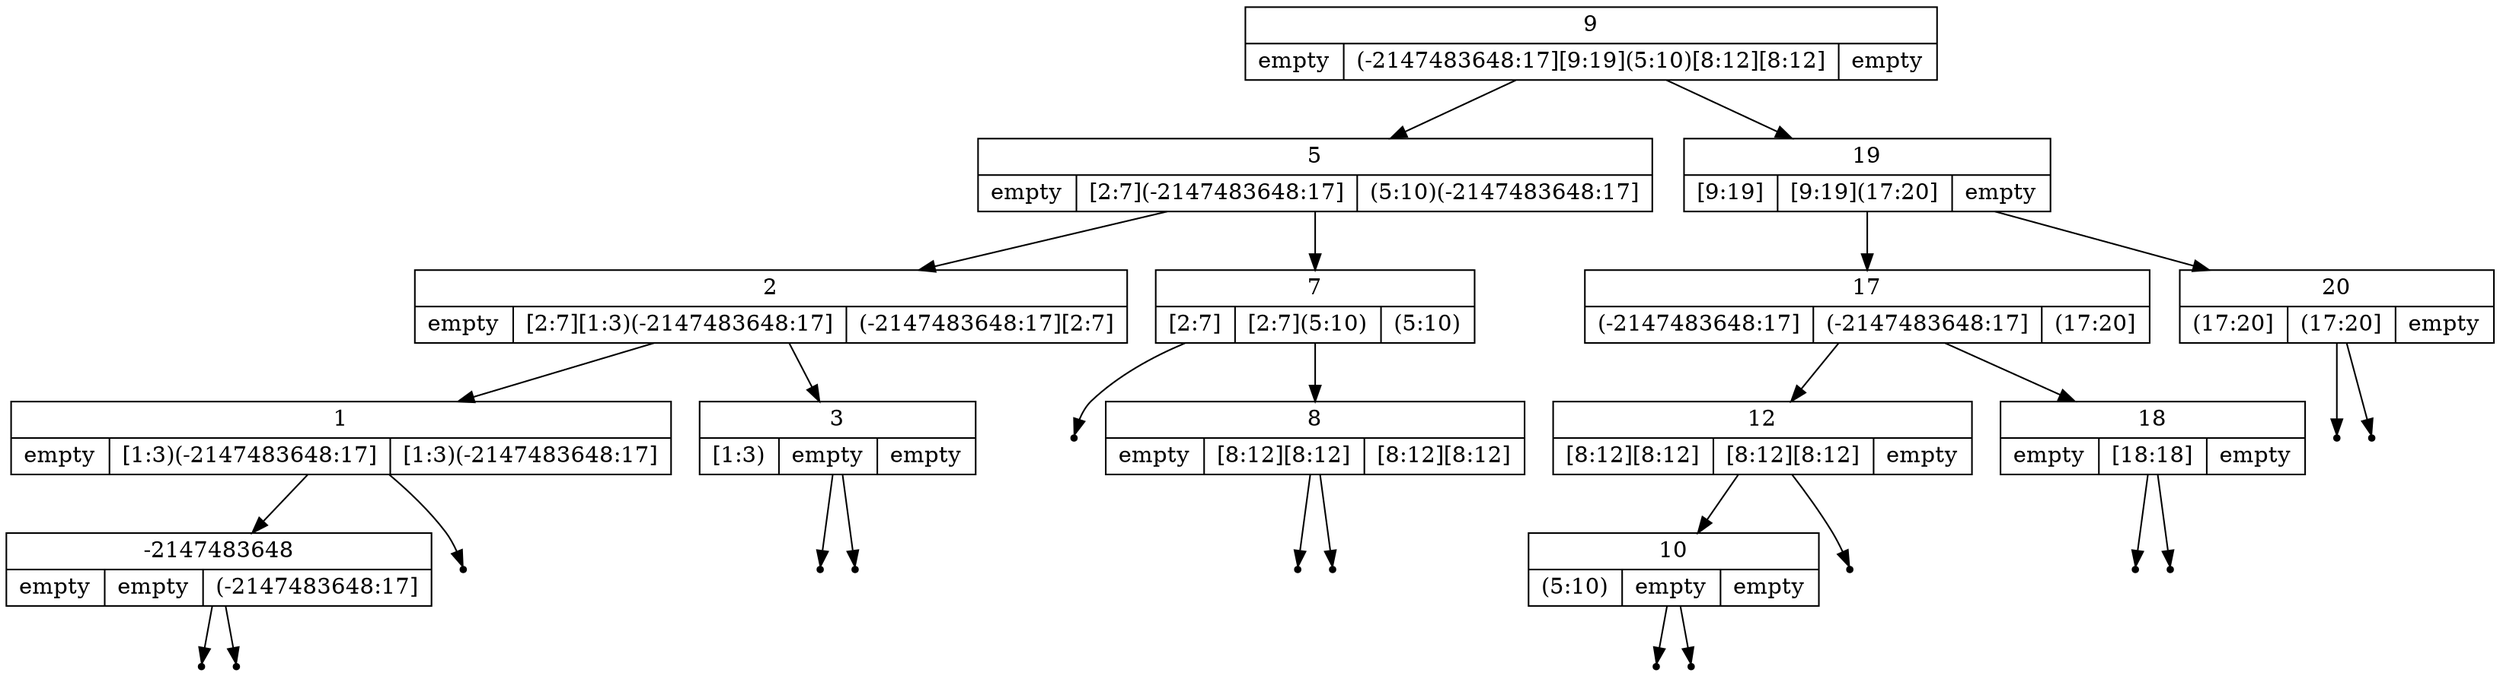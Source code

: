 digraph IntervalBinarySearchTree {
	node [shape=record];
	struct0 [label="{<key> 9|{empty|(-2147483648:17]
[9:19]
(5:10)
[8:12]
[8:12]|empty}}"];
	struct1 [label="{<key> 5|{empty|[2:7]
(-2147483648:17]|(5:10)
(-2147483648:17]}}"];
	struct0 -> struct1;
	struct2 [label="{<key> 2|{empty|[2:7]
[1:3)
(-2147483648:17]|(-2147483648:17]
[2:7]}}"];
	struct1 -> struct2;
	struct3 [label="{<key> 1|{empty|[1:3)
(-2147483648:17]|[1:3)
(-2147483648:17]}}"];
	struct2 -> struct3;
	struct4 [label="{<key> -2147483648|{empty|empty|(-2147483648:17]}}"];
	struct3 -> struct4;
	leaf0[shape=point];
	struct4:left -> leaf0;
	leaf1[shape=point];
	struct4:right -> leaf1;
	leaf2[shape=point];
	struct3:right -> leaf2;
	struct5 [label="{<key> 3|{[1:3)|empty|empty}}"];
	struct2 -> struct5;
	leaf3[shape=point];
	struct5:left -> leaf3;
	leaf4[shape=point];
	struct5:right -> leaf4;
	struct6 [label="{<key> 7|{[2:7]|[2:7]
(5:10)|(5:10)}}"];
	struct1 -> struct6;
	leaf5[shape=point];
	struct6:left -> leaf5;
	struct7 [label="{<key> 8|{empty|[8:12]
[8:12]|[8:12]
[8:12]}}"];
	struct6 -> struct7;
	leaf6[shape=point];
	struct7:left -> leaf6;
	leaf7[shape=point];
	struct7:right -> leaf7;
	struct8 [label="{<key> 19|{[9:19]|[9:19]
(17:20]|empty}}"];
	struct0 -> struct8;
	struct9 [label="{<key> 17|{(-2147483648:17]|(-2147483648:17]|(17:20]}}"];
	struct8 -> struct9;
	struct10 [label="{<key> 12|{[8:12]
[8:12]|[8:12]
[8:12]|empty}}"];
	struct9 -> struct10;
	struct11 [label="{<key> 10|{(5:10)|empty|empty}}"];
	struct10 -> struct11;
	leaf8[shape=point];
	struct11:left -> leaf8;
	leaf9[shape=point];
	struct11:right -> leaf9;
	leaf10[shape=point];
	struct10:right -> leaf10;
	struct12 [label="{<key> 18|{empty|[18:18]|empty}}"];
	struct9 -> struct12;
	leaf11[shape=point];
	struct12:left -> leaf11;
	leaf12[shape=point];
	struct12:right -> leaf12;
	struct13 [label="{<key> 20|{(17:20]|(17:20]|empty}}"];
	struct8 -> struct13;
	leaf13[shape=point];
	struct13:left -> leaf13;
	leaf14[shape=point];
	struct13:right -> leaf14;
}
